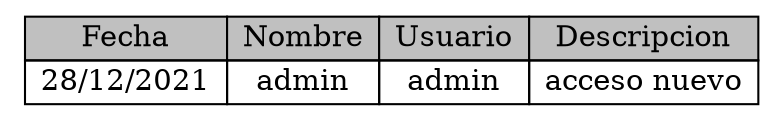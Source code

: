 digraph { 
tabla [ 
shape=plaintext 
label=<  
<table border='0' cellborder='1'  cellspacing='0'>  
<tr> 
<td BGCOLOR="gray"> Fecha </td> 
<td BGCOLOR="gray"> Nombre </td> 
<td BGCOLOR="gray"> Usuario </td> 
<td BGCOLOR="gray"> Descripcion </td> 
</tr> 
<tr> 
<td> 28/12/2021 </td> 
<td> admin </td> 
<td> admin </td> 
<td> acceso nuevo </td> 
</tr> 
</table> 
>] 
}